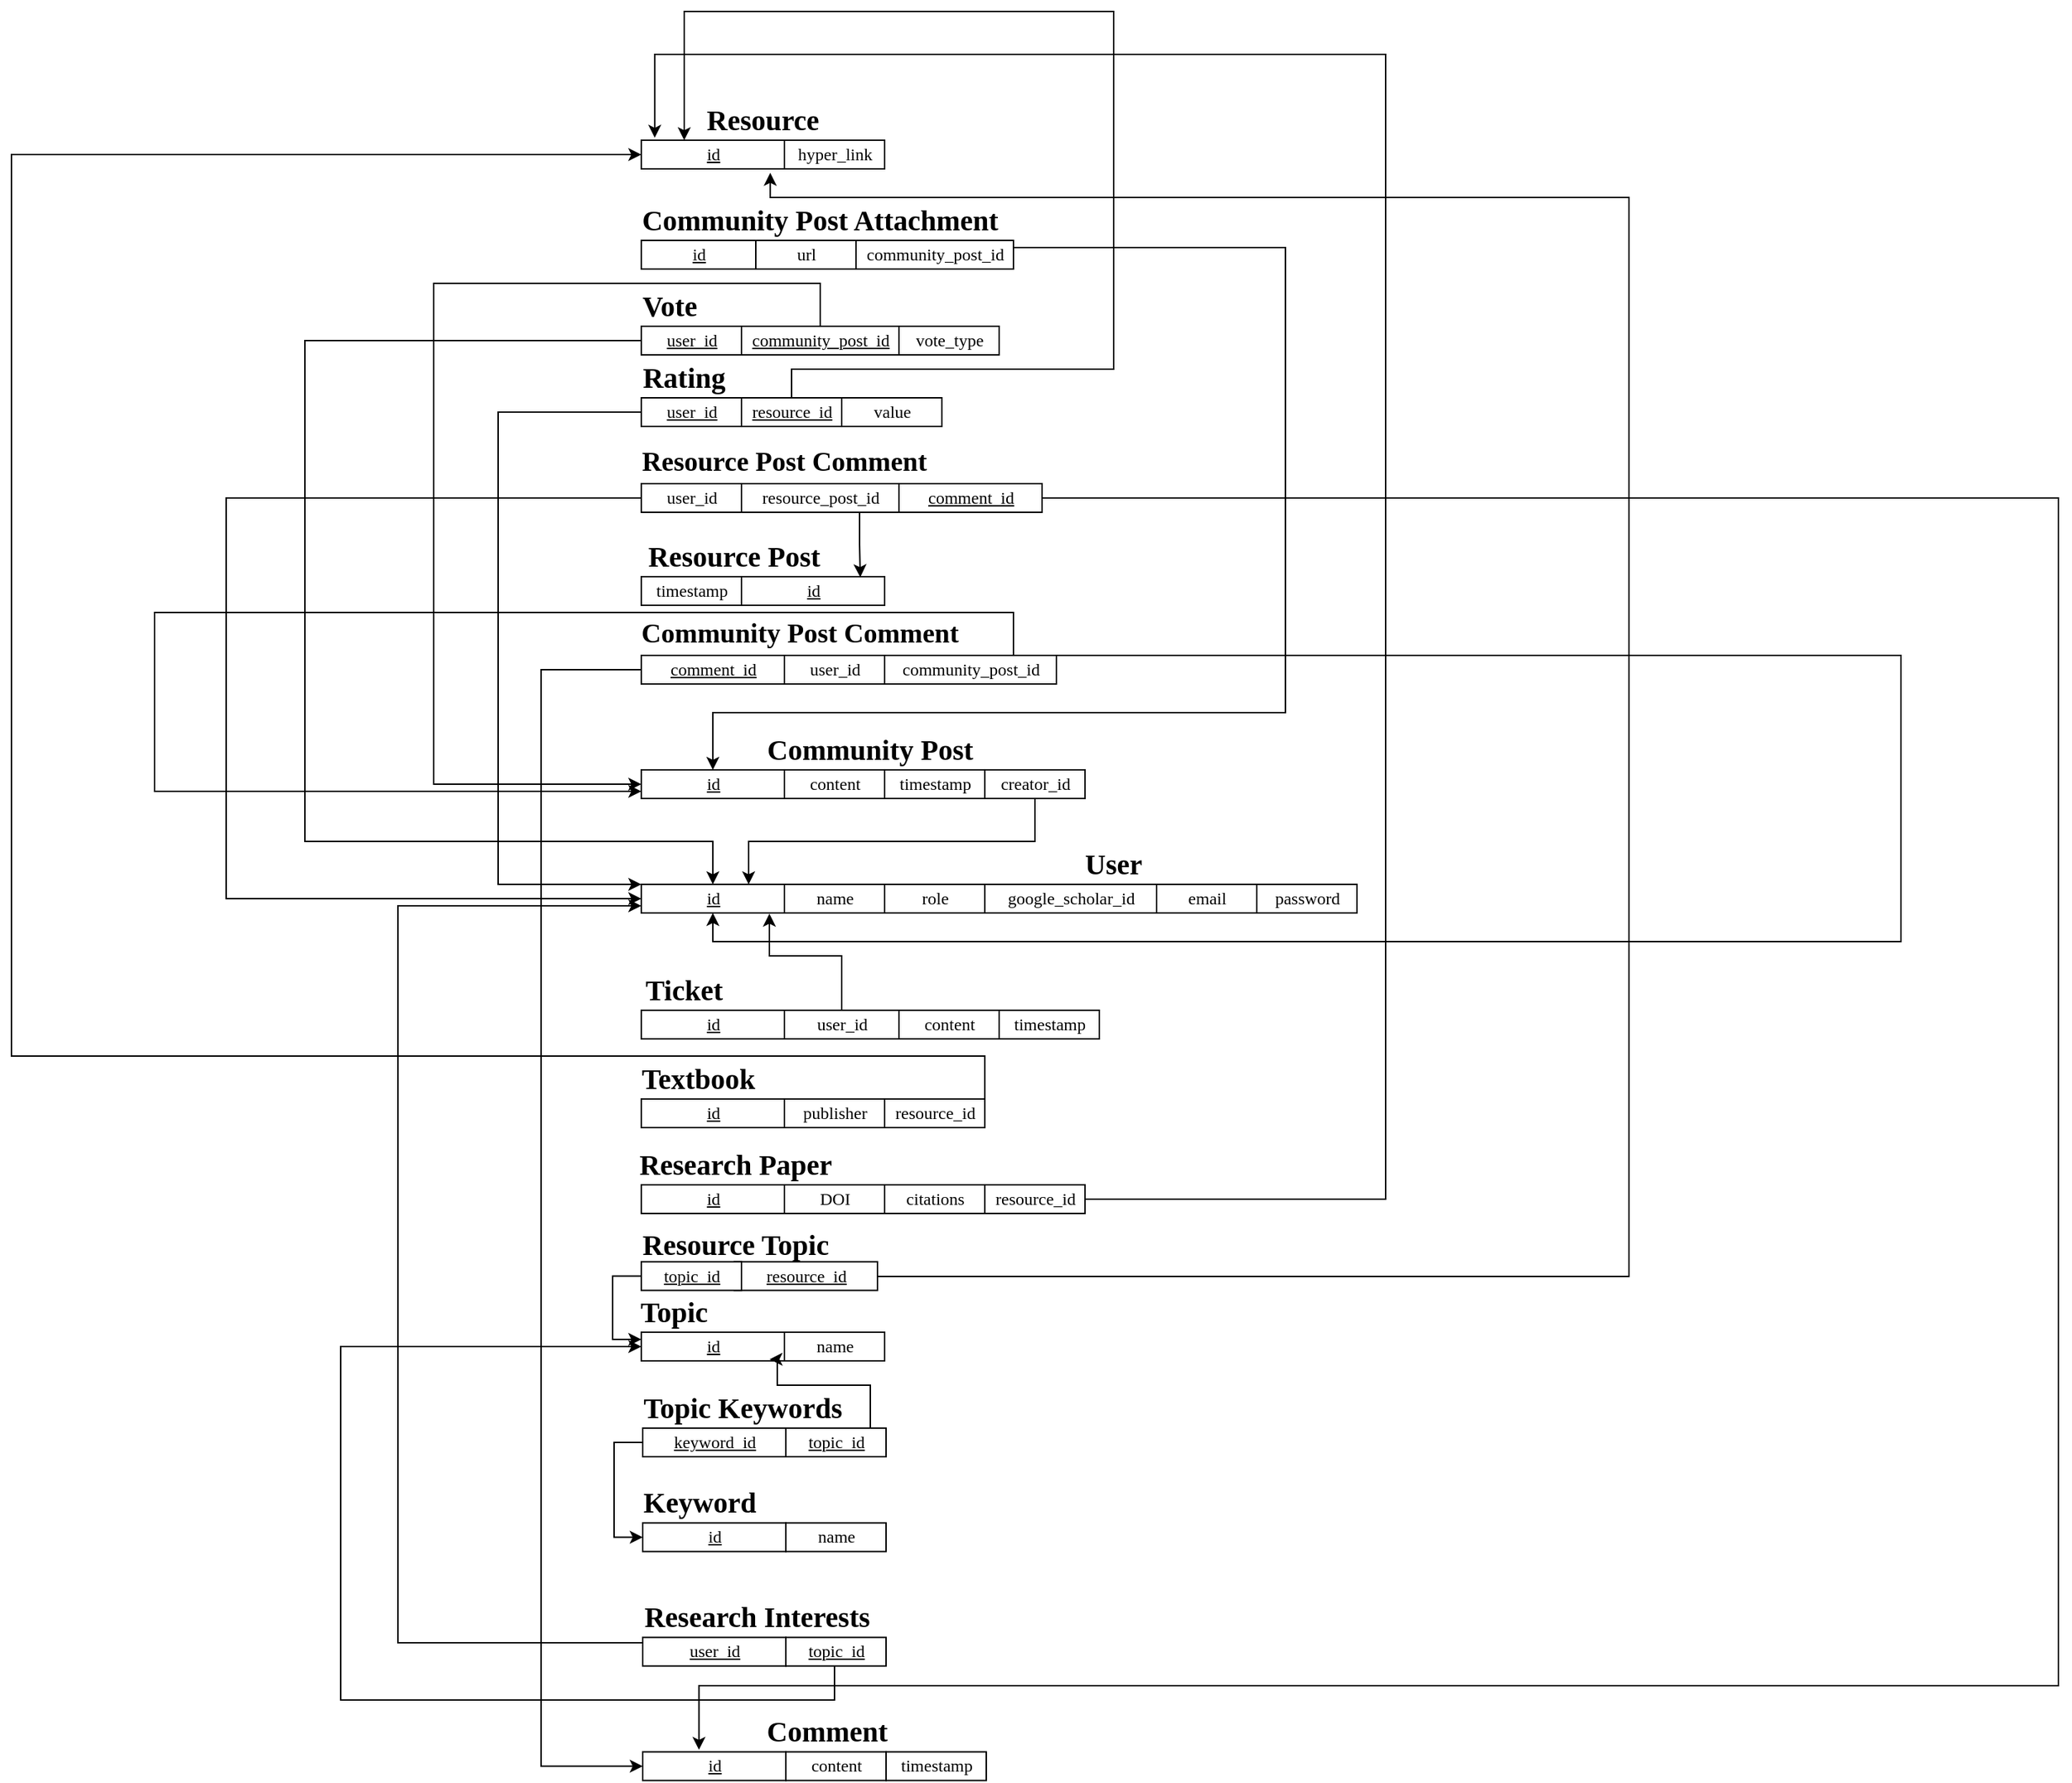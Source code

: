 <mxfile version="21.2.1" type="github">
  <diagram id="C5RBs43oDa-KdzZeNtuy" name="Page-1">
    <mxGraphModel dx="3555" dy="2361" grid="1" gridSize="10" guides="1" tooltips="1" connect="1" arrows="1" fold="1" page="1" pageScale="1" pageWidth="827" pageHeight="1169" math="0" shadow="0">
      <root>
        <mxCell id="WIyWlLk6GJQsqaUBKTNV-0" />
        <mxCell id="WIyWlLk6GJQsqaUBKTNV-1" parent="WIyWlLk6GJQsqaUBKTNV-0" />
        <mxCell id="l1KpTBiiVYSyApMP4u7i-6" value="&lt;span&gt;id&lt;/span&gt;" style="strokeWidth=1;fontStyle=4;html=1;fontFamily=Times New Roman;" parent="WIyWlLk6GJQsqaUBKTNV-1" vertex="1">
          <mxGeometry x="280" y="160" width="100" height="20" as="geometry" />
        </mxCell>
        <mxCell id="l1KpTBiiVYSyApMP4u7i-10" value="name" style="strokeWidth=1;fontStyle=0;html=1;fontFamily=Times New Roman;" parent="WIyWlLk6GJQsqaUBKTNV-1" vertex="1">
          <mxGeometry x="380.0" y="160" width="70" height="20" as="geometry" />
        </mxCell>
        <mxCell id="l1KpTBiiVYSyApMP4u7i-11" value="role" style="strokeWidth=1;fontStyle=0;html=1;fontFamily=Times New Roman;" parent="WIyWlLk6GJQsqaUBKTNV-1" vertex="1">
          <mxGeometry x="450.0" y="160" width="70" height="20" as="geometry" />
        </mxCell>
        <mxCell id="l1KpTBiiVYSyApMP4u7i-12" value="google_scholar_id" style="strokeWidth=1;fontStyle=0;html=1;fontFamily=Times New Roman;" parent="WIyWlLk6GJQsqaUBKTNV-1" vertex="1">
          <mxGeometry x="520" y="160" width="120" height="20" as="geometry" />
        </mxCell>
        <mxCell id="l1KpTBiiVYSyApMP4u7i-13" value="email" style="strokeWidth=1;fontStyle=0;html=1;fontFamily=Times New Roman;" parent="WIyWlLk6GJQsqaUBKTNV-1" vertex="1">
          <mxGeometry x="640" y="160" width="70" height="20" as="geometry" />
        </mxCell>
        <mxCell id="l1KpTBiiVYSyApMP4u7i-14" value="password" style="strokeWidth=1;fontStyle=0;html=1;fontFamily=Times New Roman;" parent="WIyWlLk6GJQsqaUBKTNV-1" vertex="1">
          <mxGeometry x="710" y="160" width="70" height="20" as="geometry" />
        </mxCell>
        <mxCell id="0" value="User" style="text;strokeColor=none;align=center;fillColor=none;html=1;verticalAlign=middle;whiteSpace=wrap;rounded=0;sketch=1;hachureGap=4;jiggle=2;curveFitting=1;fontFamily=Times New Roman;fontSize=20;fontStyle=1" parent="WIyWlLk6GJQsqaUBKTNV-1" vertex="1">
          <mxGeometry x="580" y="130" width="60" height="30" as="geometry" />
        </mxCell>
        <mxCell id="15" value="id" style="strokeWidth=1;fontStyle=4;html=1;fontFamily=Times New Roman;" parent="WIyWlLk6GJQsqaUBKTNV-1" vertex="1">
          <mxGeometry x="280" y="80" width="100" height="20" as="geometry" />
        </mxCell>
        <mxCell id="16" value="content" style="strokeWidth=1;fontStyle=0;html=1;fontFamily=Times New Roman;" parent="WIyWlLk6GJQsqaUBKTNV-1" vertex="1">
          <mxGeometry x="380" y="80" width="70" height="20" as="geometry" />
        </mxCell>
        <mxCell id="17" value="timestamp" style="strokeWidth=1;fontStyle=0;html=1;fontFamily=Times New Roman;" parent="WIyWlLk6GJQsqaUBKTNV-1" vertex="1">
          <mxGeometry x="450" y="80" width="70" height="20" as="geometry" />
        </mxCell>
        <mxCell id="21" value="Community Post" style="text;strokeColor=none;align=center;fillColor=none;html=1;verticalAlign=middle;whiteSpace=wrap;rounded=0;sketch=1;hachureGap=4;jiggle=2;curveFitting=1;fontFamily=Times New Roman;fontSize=20;fontStyle=1" parent="WIyWlLk6GJQsqaUBKTNV-1" vertex="1">
          <mxGeometry x="355" y="50" width="170" height="30" as="geometry" />
        </mxCell>
        <mxCell id="22" value="id" style="strokeWidth=1;fontStyle=4;html=1;fontFamily=Times New Roman;" parent="WIyWlLk6GJQsqaUBKTNV-1" vertex="1">
          <mxGeometry x="280" y="-360" width="100" height="20" as="geometry" />
        </mxCell>
        <mxCell id="23" value="hyper_link" style="strokeWidth=1;fontStyle=0;html=1;fontFamily=Times New Roman;" parent="WIyWlLk6GJQsqaUBKTNV-1" vertex="1">
          <mxGeometry x="380" y="-360" width="70" height="20" as="geometry" />
        </mxCell>
        <mxCell id="25" value="Resource" style="text;strokeColor=none;align=center;fillColor=none;html=1;verticalAlign=middle;whiteSpace=wrap;rounded=0;sketch=1;hachureGap=4;jiggle=2;curveFitting=1;fontFamily=Times New Roman;fontSize=20;fontStyle=1" parent="WIyWlLk6GJQsqaUBKTNV-1" vertex="1">
          <mxGeometry x="310" y="-390" width="110" height="30" as="geometry" />
        </mxCell>
        <mxCell id="26" value="id" style="strokeWidth=1;fontStyle=4;html=1;fontFamily=Times New Roman;" parent="WIyWlLk6GJQsqaUBKTNV-1" vertex="1">
          <mxGeometry x="350" y="-55" width="100" height="20" as="geometry" />
        </mxCell>
        <mxCell id="27" value="timestamp" style="strokeWidth=1;fontStyle=0;html=1;fontFamily=Times New Roman;" parent="WIyWlLk6GJQsqaUBKTNV-1" vertex="1">
          <mxGeometry x="280" y="-55" width="70" height="20" as="geometry" />
        </mxCell>
        <mxCell id="29" value="Resource Post" style="text;strokeColor=none;align=center;fillColor=none;html=1;verticalAlign=middle;whiteSpace=wrap;rounded=0;sketch=1;hachureGap=4;jiggle=2;curveFitting=1;fontFamily=Times New Roman;fontSize=20;fontStyle=1" parent="WIyWlLk6GJQsqaUBKTNV-1" vertex="1">
          <mxGeometry x="265" y="-80" width="160" height="20" as="geometry" />
        </mxCell>
        <mxCell id="30" value="id" style="strokeWidth=1;fontStyle=4;html=1;fontFamily=Times New Roman;" parent="WIyWlLk6GJQsqaUBKTNV-1" vertex="1">
          <mxGeometry x="280" y="310" width="100" height="20" as="geometry" />
        </mxCell>
        <mxCell id="31" value="publisher" style="strokeWidth=1;fontStyle=0;html=1;fontFamily=Times New Roman;" parent="WIyWlLk6GJQsqaUBKTNV-1" vertex="1">
          <mxGeometry x="380" y="310" width="70" height="20" as="geometry" />
        </mxCell>
        <mxCell id="32" value="Textbook" style="text;strokeColor=none;align=center;fillColor=none;html=1;verticalAlign=middle;whiteSpace=wrap;rounded=0;sketch=1;hachureGap=4;jiggle=2;curveFitting=1;fontFamily=Times New Roman;fontSize=20;fontStyle=1" parent="WIyWlLk6GJQsqaUBKTNV-1" vertex="1">
          <mxGeometry x="265" y="280" width="110" height="30" as="geometry" />
        </mxCell>
        <mxCell id="36" value="id" style="strokeWidth=1;fontStyle=4;html=1;fontFamily=Times New Roman;" parent="WIyWlLk6GJQsqaUBKTNV-1" vertex="1">
          <mxGeometry x="280" y="370" width="100" height="20" as="geometry" />
        </mxCell>
        <mxCell id="37" value="DOI" style="strokeWidth=1;fontStyle=0;html=1;fontFamily=Times New Roman;" parent="WIyWlLk6GJQsqaUBKTNV-1" vertex="1">
          <mxGeometry x="380" y="370" width="70" height="20" as="geometry" />
        </mxCell>
        <mxCell id="38" value="Research Paper" style="text;strokeColor=none;align=center;fillColor=none;html=1;verticalAlign=middle;whiteSpace=wrap;rounded=0;sketch=1;hachureGap=4;jiggle=2;curveFitting=1;fontFamily=Times New Roman;fontSize=20;fontStyle=1" parent="WIyWlLk6GJQsqaUBKTNV-1" vertex="1">
          <mxGeometry x="261" y="340" width="170" height="30" as="geometry" />
        </mxCell>
        <mxCell id="39" value="citations" style="strokeWidth=1;fontStyle=0;html=1;fontFamily=Times New Roman;" parent="WIyWlLk6GJQsqaUBKTNV-1" vertex="1">
          <mxGeometry x="450" y="370" width="70" height="20" as="geometry" />
        </mxCell>
        <mxCell id="40" value="id" style="strokeWidth=1;fontStyle=4;html=1;fontFamily=Times New Roman;" parent="WIyWlLk6GJQsqaUBKTNV-1" vertex="1">
          <mxGeometry x="281" y="766.25" width="100" height="20" as="geometry" />
        </mxCell>
        <mxCell id="41" value="content" style="strokeWidth=1;fontStyle=0;html=1;fontFamily=Times New Roman;" parent="WIyWlLk6GJQsqaUBKTNV-1" vertex="1">
          <mxGeometry x="381" y="766.25" width="70" height="20" as="geometry" />
        </mxCell>
        <mxCell id="42" value="Comment" style="text;strokeColor=none;align=center;fillColor=none;html=1;verticalAlign=middle;whiteSpace=wrap;rounded=0;sketch=1;hachureGap=4;jiggle=2;curveFitting=1;fontFamily=Times New Roman;fontSize=20;fontStyle=1" parent="WIyWlLk6GJQsqaUBKTNV-1" vertex="1">
          <mxGeometry x="355" y="736.25" width="110" height="30" as="geometry" />
        </mxCell>
        <mxCell id="43" value="timestamp" style="strokeWidth=1;fontStyle=0;html=1;fontFamily=Times New Roman;" parent="WIyWlLk6GJQsqaUBKTNV-1" vertex="1">
          <mxGeometry x="451" y="766.25" width="70" height="20" as="geometry" />
        </mxCell>
        <mxCell id="117" style="edgeStyle=orthogonalEdgeStyle;rounded=0;orthogonalLoop=1;jettySize=auto;html=1;fontFamily=Times New Roman;fontSize=19;exitX=0.5;exitY=0;exitDx=0;exitDy=0;entryX=0;entryY=1;entryDx=0;entryDy=0;" parent="WIyWlLk6GJQsqaUBKTNV-1" source="45" target="25" edge="1">
          <mxGeometry relative="1" as="geometry">
            <Array as="points">
              <mxPoint x="385" y="-200" />
              <mxPoint x="610" y="-200" />
              <mxPoint x="610" y="-450" />
              <mxPoint x="310" y="-450" />
            </Array>
          </mxGeometry>
        </mxCell>
        <mxCell id="45" value="resource_id" style="strokeWidth=1;fontStyle=4;html=1;fontFamily=Times New Roman;" parent="WIyWlLk6GJQsqaUBKTNV-1" vertex="1">
          <mxGeometry x="350.0" y="-180" width="70" height="20" as="geometry" />
        </mxCell>
        <mxCell id="46" value="Rating" style="text;strokeColor=none;align=center;fillColor=none;html=1;verticalAlign=middle;whiteSpace=wrap;rounded=0;sketch=1;hachureGap=4;jiggle=2;curveFitting=1;fontFamily=Times New Roman;fontSize=20;fontStyle=1" parent="WIyWlLk6GJQsqaUBKTNV-1" vertex="1">
          <mxGeometry x="265" y="-210" width="90" height="30" as="geometry" />
        </mxCell>
        <mxCell id="118" style="edgeStyle=orthogonalEdgeStyle;rounded=0;orthogonalLoop=1;jettySize=auto;html=1;;fontFamily=Times New Roman;fontSize=19;exitX=0;exitY=0.5;exitDx=0;exitDy=0;" parent="WIyWlLk6GJQsqaUBKTNV-1" target="l1KpTBiiVYSyApMP4u7i-6" edge="1" source="47">
          <mxGeometry relative="1" as="geometry">
            <Array as="points">
              <mxPoint x="180" y="-170" />
              <mxPoint x="180" y="160" />
            </Array>
            <mxPoint x="270" y="540" as="sourcePoint" />
            <mxPoint x="230" y="230" as="targetPoint" />
          </mxGeometry>
        </mxCell>
        <mxCell id="47" value="user_id" style="strokeWidth=1;fontStyle=4;html=1;fontFamily=Times New Roman;" parent="WIyWlLk6GJQsqaUBKTNV-1" vertex="1">
          <mxGeometry x="280.0" y="-180" width="70" height="20" as="geometry" />
        </mxCell>
        <mxCell id="48" value="value" style="strokeWidth=1;fontStyle=0;html=1;fontFamily=Times New Roman;" parent="WIyWlLk6GJQsqaUBKTNV-1" vertex="1">
          <mxGeometry x="420.0" y="-180" width="70" height="20" as="geometry" />
        </mxCell>
        <mxCell id="50" value="vote_type" style="strokeWidth=1;fontStyle=0;html=1;fontFamily=Times New Roman;" parent="WIyWlLk6GJQsqaUBKTNV-1" vertex="1">
          <mxGeometry x="460.0" y="-230" width="70" height="20" as="geometry" />
        </mxCell>
        <mxCell id="51" value="Vote" style="text;strokeColor=none;align=center;fillColor=none;html=1;verticalAlign=middle;whiteSpace=wrap;rounded=0;sketch=1;hachureGap=4;jiggle=2;curveFitting=1;fontFamily=Times New Roman;fontSize=20;fontStyle=1" parent="WIyWlLk6GJQsqaUBKTNV-1" vertex="1">
          <mxGeometry x="255" y="-260" width="90" height="30" as="geometry" />
        </mxCell>
        <mxCell id="119" style="edgeStyle=orthogonalEdgeStyle;rounded=0;orthogonalLoop=1;jettySize=auto;html=1;;entryX=0.5;entryY=0;entryDx=0;entryDy=0;fontFamily=Times New Roman;fontSize=19;" parent="WIyWlLk6GJQsqaUBKTNV-1" source="52" target="l1KpTBiiVYSyApMP4u7i-6" edge="1">
          <mxGeometry relative="1" as="geometry">
            <Array as="points">
              <mxPoint x="45" y="-220" />
              <mxPoint x="45" y="130" />
              <mxPoint x="330" y="130" />
            </Array>
          </mxGeometry>
        </mxCell>
        <mxCell id="52" value="user_id" style="strokeWidth=1;fontStyle=4;html=1;fontFamily=Times New Roman;" parent="WIyWlLk6GJQsqaUBKTNV-1" vertex="1">
          <mxGeometry x="280.0" y="-230" width="70" height="20" as="geometry" />
        </mxCell>
        <mxCell id="120" style="edgeStyle=orthogonalEdgeStyle;rounded=0;orthogonalLoop=1;jettySize=auto;html=1;;fontFamily=Times New Roman;fontSize=19;" parent="WIyWlLk6GJQsqaUBKTNV-1" source="53" target="15" edge="1">
          <mxGeometry relative="1" as="geometry">
            <Array as="points">
              <mxPoint x="405" y="-260" />
              <mxPoint x="135" y="-260" />
              <mxPoint x="135" y="90" />
            </Array>
            <mxPoint x="1400" y="90" as="targetPoint" />
          </mxGeometry>
        </mxCell>
        <mxCell id="53" value="community_post_id" style="strokeWidth=1;fontStyle=4;html=1;fontFamily=Times New Roman;" parent="WIyWlLk6GJQsqaUBKTNV-1" vertex="1">
          <mxGeometry x="350" y="-230" width="110" height="20" as="geometry" />
        </mxCell>
        <mxCell id="54" value="id" style="strokeWidth=1;fontStyle=4;html=1;fontFamily=Times New Roman;" parent="WIyWlLk6GJQsqaUBKTNV-1" vertex="1">
          <mxGeometry x="280" y="248" width="100" height="20" as="geometry" />
        </mxCell>
        <mxCell id="55" value="content" style="strokeWidth=1;fontStyle=0;html=1;fontFamily=Times New Roman;" parent="WIyWlLk6GJQsqaUBKTNV-1" vertex="1">
          <mxGeometry x="460.0" y="248" width="70" height="20" as="geometry" />
        </mxCell>
        <mxCell id="56" value="Ticket" style="text;strokeColor=none;align=center;fillColor=none;html=1;verticalAlign=middle;whiteSpace=wrap;rounded=0;sketch=1;hachureGap=4;jiggle=2;curveFitting=1;fontFamily=Times New Roman;fontSize=20;fontStyle=1" parent="WIyWlLk6GJQsqaUBKTNV-1" vertex="1">
          <mxGeometry x="280" y="218" width="60" height="30" as="geometry" />
        </mxCell>
        <mxCell id="57" value="timestamp" style="strokeWidth=1;fontStyle=0;html=1;fontFamily=Times New Roman;" parent="WIyWlLk6GJQsqaUBKTNV-1" vertex="1">
          <mxGeometry x="530.0" y="248" width="70" height="20" as="geometry" />
        </mxCell>
        <mxCell id="121" style="edgeStyle=orthogonalEdgeStyle;rounded=0;orthogonalLoop=1;jettySize=auto;html=1;;entryX=0.895;entryY=1.027;entryDx=0;entryDy=0;entryPerimeter=0;fontFamily=Times New Roman;fontSize=19;exitX=0.5;exitY=0;exitDx=0;exitDy=0;" parent="WIyWlLk6GJQsqaUBKTNV-1" source="58" target="l1KpTBiiVYSyApMP4u7i-6" edge="1">
          <mxGeometry relative="1" as="geometry">
            <Array as="points">
              <mxPoint x="420" y="210" />
              <mxPoint x="370" y="210" />
            </Array>
          </mxGeometry>
        </mxCell>
        <mxCell id="58" value="user_id" style="strokeWidth=1;fontStyle=0;html=1;fontFamily=Times New Roman;" parent="WIyWlLk6GJQsqaUBKTNV-1" vertex="1">
          <mxGeometry x="380" y="248" width="80" height="20" as="geometry" />
        </mxCell>
        <mxCell id="68" style="edgeStyle=orthogonalEdgeStyle;rounded=0;orthogonalLoop=1;jettySize=auto;html=1;;entryX=0;entryY=0.5;entryDx=0;entryDy=0;fontFamily=Times New Roman;fontSize=16;exitX=0;exitY=0.5;exitDx=0;exitDy=0;horizontal=0;" parent="WIyWlLk6GJQsqaUBKTNV-1" source="63" target="40" edge="1">
          <mxGeometry relative="1" as="geometry">
            <Array as="points">
              <mxPoint x="210" y="10" />
              <mxPoint x="210" y="776" />
            </Array>
          </mxGeometry>
        </mxCell>
        <mxCell id="63" value="comment_id" style="strokeWidth=1;fontStyle=4;html=1;fontFamily=Times New Roman;" parent="WIyWlLk6GJQsqaUBKTNV-1" vertex="1">
          <mxGeometry x="280" width="100" height="20" as="geometry" />
        </mxCell>
        <mxCell id="123" style="edgeStyle=orthogonalEdgeStyle;rounded=0;orthogonalLoop=1;jettySize=auto;html=1;;entryX=0.5;entryY=1;entryDx=0;entryDy=0;fontFamily=Times New Roman;fontSize=19;exitX=0.5;exitY=1;exitDx=0;exitDy=0;" parent="WIyWlLk6GJQsqaUBKTNV-1" source="65" target="l1KpTBiiVYSyApMP4u7i-6" edge="1">
          <mxGeometry relative="1" as="geometry">
            <Array as="points">
              <mxPoint x="1160" y="200" />
              <mxPoint x="330" y="200" />
            </Array>
          </mxGeometry>
        </mxCell>
        <mxCell id="64" value="user_id" style="strokeWidth=1;fontStyle=0;html=1;fontFamily=Times New Roman;" parent="WIyWlLk6GJQsqaUBKTNV-1" vertex="1">
          <mxGeometry x="380" width="70" height="20" as="geometry" />
        </mxCell>
        <mxCell id="65" value="Community Post Comment" style="text;strokeColor=none;align=center;fillColor=none;html=1;verticalAlign=middle;whiteSpace=wrap;rounded=0;sketch=1;hachureGap=4;jiggle=2;curveFitting=1;fontFamily=Times New Roman;fontSize=19;fontStyle=1" parent="WIyWlLk6GJQsqaUBKTNV-1" vertex="1">
          <mxGeometry x="261" y="-30" width="260" height="30" as="geometry" />
        </mxCell>
        <mxCell id="122" style="edgeStyle=orthogonalEdgeStyle;rounded=0;orthogonalLoop=1;jettySize=auto;html=1;;fontFamily=Times New Roman;fontSize=19;exitX=0.75;exitY=0;exitDx=0;exitDy=0;entryX=0;entryY=0.75;entryDx=0;entryDy=0;" parent="WIyWlLk6GJQsqaUBKTNV-1" source="66" target="15" edge="1">
          <mxGeometry relative="1" as="geometry">
            <Array as="points">
              <mxPoint x="540" y="-30" />
              <mxPoint x="-60" y="-30" />
              <mxPoint x="-60" y="95" />
            </Array>
            <mxPoint x="1000" y="60" as="targetPoint" />
          </mxGeometry>
        </mxCell>
        <mxCell id="66" value="community_post_id" style="strokeWidth=1;fontStyle=0;html=1;fontFamily=Times New Roman;" parent="WIyWlLk6GJQsqaUBKTNV-1" vertex="1">
          <mxGeometry x="450" width="120" height="20" as="geometry" />
        </mxCell>
        <mxCell id="VzL5e_v8ECT08JJZFIV7-141" style="edgeStyle=orthogonalEdgeStyle;rounded=0;orthogonalLoop=1;jettySize=auto;html=1;exitX=1;exitY=0.5;exitDx=0;exitDy=0;fontFamily=Times New Roman;entryX=0.393;entryY=-0.072;entryDx=0;entryDy=0;entryPerimeter=0;" parent="WIyWlLk6GJQsqaUBKTNV-1" source="70" target="40" edge="1">
          <mxGeometry relative="1" as="geometry">
            <mxPoint x="320" y="760" as="targetPoint" />
            <Array as="points">
              <mxPoint x="1270" y="-110" />
              <mxPoint x="1270" y="720" />
              <mxPoint x="320" y="720" />
            </Array>
          </mxGeometry>
        </mxCell>
        <mxCell id="70" value="comment_id" style="strokeWidth=1;fontStyle=4;html=1;fontFamily=Times New Roman;" parent="WIyWlLk6GJQsqaUBKTNV-1" vertex="1">
          <mxGeometry x="460" y="-120" width="100" height="20" as="geometry" />
        </mxCell>
        <mxCell id="126" style="edgeStyle=orthogonalEdgeStyle;rounded=0;orthogonalLoop=1;jettySize=auto;html=1;;fontFamily=Times New Roman;fontSize=19;exitX=0;exitY=0.5;exitDx=0;exitDy=0;" parent="WIyWlLk6GJQsqaUBKTNV-1" source="71" edge="1">
          <mxGeometry relative="1" as="geometry">
            <mxPoint x="280" y="170" as="targetPoint" />
            <Array as="points">
              <mxPoint x="-10" y="-110" />
              <mxPoint x="-10" y="170" />
            </Array>
          </mxGeometry>
        </mxCell>
        <mxCell id="71" value="user_id" style="strokeWidth=1;fontStyle=0;html=1;fontFamily=Times New Roman;" parent="WIyWlLk6GJQsqaUBKTNV-1" vertex="1">
          <mxGeometry x="280" y="-120" width="70" height="20" as="geometry" />
        </mxCell>
        <mxCell id="72" value="Resource Post Comment" style="text;strokeColor=none;align=center;fillColor=none;html=1;verticalAlign=middle;whiteSpace=wrap;rounded=0;sketch=1;hachureGap=4;jiggle=2;curveFitting=1;fontFamily=Times New Roman;fontSize=19;fontStyle=1" parent="WIyWlLk6GJQsqaUBKTNV-1" vertex="1">
          <mxGeometry x="250" y="-150" width="260" height="30" as="geometry" />
        </mxCell>
        <mxCell id="imE6QKsBFbqvAE9hHsYf-133" style="edgeStyle=orthogonalEdgeStyle;rounded=0;orthogonalLoop=1;jettySize=auto;html=1;exitX=0.75;exitY=1;exitDx=0;exitDy=0;entryX=0.83;entryY=0.018;entryDx=0;entryDy=0;entryPerimeter=0;" edge="1" parent="WIyWlLk6GJQsqaUBKTNV-1" source="73" target="26">
          <mxGeometry relative="1" as="geometry" />
        </mxCell>
        <mxCell id="73" value="resource_post_id" style="strokeWidth=1;fontStyle=0;html=1;fontFamily=Times New Roman;" parent="WIyWlLk6GJQsqaUBKTNV-1" vertex="1">
          <mxGeometry x="350" y="-120" width="110" height="20" as="geometry" />
        </mxCell>
        <mxCell id="116" style="edgeStyle=orthogonalEdgeStyle;rounded=0;orthogonalLoop=1;jettySize=auto;html=1;;entryX=0.094;entryY=-0.087;entryDx=0;entryDy=0;fontFamily=Times New Roman;fontSize=19;exitX=1;exitY=0.5;exitDx=0;exitDy=0;entryPerimeter=0;" parent="WIyWlLk6GJQsqaUBKTNV-1" source="76" target="22" edge="1">
          <mxGeometry relative="1" as="geometry">
            <mxPoint x="675.0" y="380" as="sourcePoint" />
            <Array as="points">
              <mxPoint x="800" y="380" />
              <mxPoint x="800" y="-420" />
              <mxPoint x="289" y="-420" />
            </Array>
          </mxGeometry>
        </mxCell>
        <mxCell id="76" value="resource_id" style="strokeWidth=1;fontStyle=0;html=1;fontFamily=Times New Roman;" parent="WIyWlLk6GJQsqaUBKTNV-1" vertex="1">
          <mxGeometry x="520" y="370" width="70" height="20" as="geometry" />
        </mxCell>
        <mxCell id="115" style="edgeStyle=orthogonalEdgeStyle;rounded=0;orthogonalLoop=1;jettySize=auto;html=1;;entryX=0;entryY=0.5;entryDx=0;entryDy=0;fontFamily=Times New Roman;fontSize=19;exitX=1;exitY=0.5;exitDx=0;exitDy=0;" parent="WIyWlLk6GJQsqaUBKTNV-1" source="77" target="22" edge="1">
          <mxGeometry relative="1" as="geometry">
            <Array as="points">
              <mxPoint x="520" y="280" />
              <mxPoint x="-160" y="280" />
              <mxPoint x="-160" y="-350" />
            </Array>
          </mxGeometry>
        </mxCell>
        <mxCell id="77" value="resource_id" style="strokeWidth=1;fontStyle=0;html=1;fontFamily=Times New Roman;" parent="WIyWlLk6GJQsqaUBKTNV-1" vertex="1">
          <mxGeometry x="450" y="310" width="70" height="20" as="geometry" />
        </mxCell>
        <mxCell id="80" style="edgeStyle=orthogonalEdgeStyle;rounded=0;orthogonalLoop=1;jettySize=auto;html=1;;entryX=0.75;entryY=0;entryDx=0;entryDy=0;fontFamily=Times New Roman;fontSize=19;exitX=0.5;exitY=1;exitDx=0;exitDy=0;" parent="WIyWlLk6GJQsqaUBKTNV-1" source="79" target="l1KpTBiiVYSyApMP4u7i-6" edge="1">
          <mxGeometry relative="1" as="geometry" />
        </mxCell>
        <mxCell id="79" value="creator_id" style="strokeWidth=1;fontStyle=0;html=1;fontFamily=Times New Roman;" parent="WIyWlLk6GJQsqaUBKTNV-1" vertex="1">
          <mxGeometry x="520" y="80" width="70" height="20" as="geometry" />
        </mxCell>
        <mxCell id="81" value="id" style="strokeWidth=1;fontStyle=4;html=1;fontFamily=Times New Roman;" parent="WIyWlLk6GJQsqaUBKTNV-1" vertex="1">
          <mxGeometry x="280" y="-290" width="80" height="20" as="geometry" />
        </mxCell>
        <mxCell id="82" value="url" style="strokeWidth=1;fontStyle=0;html=1;fontFamily=Times New Roman;" parent="WIyWlLk6GJQsqaUBKTNV-1" vertex="1">
          <mxGeometry x="360" y="-290" width="70" height="20" as="geometry" />
        </mxCell>
        <mxCell id="83" value="Community Post Attachment" style="text;strokeColor=none;align=center;fillColor=none;html=1;verticalAlign=middle;whiteSpace=wrap;rounded=0;sketch=1;hachureGap=4;jiggle=2;curveFitting=1;fontFamily=Times New Roman;fontSize=20;fontStyle=1" parent="WIyWlLk6GJQsqaUBKTNV-1" vertex="1">
          <mxGeometry x="265" y="-320" width="280" height="30" as="geometry" />
        </mxCell>
        <mxCell id="VzL5e_v8ECT08JJZFIV7-140" style="edgeStyle=orthogonalEdgeStyle;rounded=0;orthogonalLoop=1;jettySize=auto;html=1;exitX=1;exitY=0.25;exitDx=0;exitDy=0;entryX=0.5;entryY=0;entryDx=0;entryDy=0;fontFamily=Times New Roman;" parent="WIyWlLk6GJQsqaUBKTNV-1" source="84" target="15" edge="1">
          <mxGeometry relative="1" as="geometry">
            <mxPoint x="-367.5" y="140" as="targetPoint" />
            <mxPoint x="252.5" y="30" as="sourcePoint" />
            <Array as="points">
              <mxPoint x="730" y="-285" />
              <mxPoint x="730" y="40" />
              <mxPoint x="330" y="40" />
            </Array>
          </mxGeometry>
        </mxCell>
        <mxCell id="84" value="community_post_id" style="strokeWidth=1;fontStyle=0;html=1;fontFamily=Times New Roman;" parent="WIyWlLk6GJQsqaUBKTNV-1" vertex="1">
          <mxGeometry x="430" y="-290" width="110" height="20" as="geometry" />
        </mxCell>
        <mxCell id="86" value="id" style="strokeWidth=1;fontStyle=4;html=1;fontFamily=Times New Roman;" parent="WIyWlLk6GJQsqaUBKTNV-1" vertex="1">
          <mxGeometry x="280" y="473" width="100" height="20" as="geometry" />
        </mxCell>
        <mxCell id="87" value="name" style="strokeWidth=1;fontStyle=0;html=1;fontFamily=Times New Roman;" parent="WIyWlLk6GJQsqaUBKTNV-1" vertex="1">
          <mxGeometry x="380.0" y="473" width="70" height="20" as="geometry" />
        </mxCell>
        <mxCell id="88" value="Topic" style="text;strokeColor=none;align=center;fillColor=none;html=1;verticalAlign=middle;whiteSpace=wrap;rounded=0;sketch=1;hachureGap=4;jiggle=2;curveFitting=1;fontFamily=Times New Roman;fontSize=20;fontStyle=1" parent="WIyWlLk6GJQsqaUBKTNV-1" vertex="1">
          <mxGeometry x="218" y="442.75" width="170" height="30" as="geometry" />
        </mxCell>
        <mxCell id="90" value="id" style="strokeWidth=1;fontStyle=4;html=1;fontFamily=Times New Roman;" parent="WIyWlLk6GJQsqaUBKTNV-1" vertex="1">
          <mxGeometry x="281" y="606.25" width="100" height="20" as="geometry" />
        </mxCell>
        <mxCell id="91" value="name" style="strokeWidth=1;fontStyle=0;html=1;fontFamily=Times New Roman;" parent="WIyWlLk6GJQsqaUBKTNV-1" vertex="1">
          <mxGeometry x="381.0" y="606.25" width="70" height="20" as="geometry" />
        </mxCell>
        <mxCell id="92" value="Keyword" style="text;strokeColor=none;align=center;fillColor=none;html=1;verticalAlign=middle;whiteSpace=wrap;rounded=0;sketch=1;hachureGap=4;jiggle=2;curveFitting=1;fontFamily=Times New Roman;fontSize=20;fontStyle=1" parent="WIyWlLk6GJQsqaUBKTNV-1" vertex="1">
          <mxGeometry x="271" y="576.25" width="100" height="30" as="geometry" />
        </mxCell>
        <mxCell id="VzL5e_v8ECT08JJZFIV7-133" style="edgeStyle=orthogonalEdgeStyle;rounded=0;orthogonalLoop=1;jettySize=auto;html=1;exitX=0;exitY=0.5;exitDx=0;exitDy=0;entryX=0;entryY=0.5;entryDx=0;entryDy=0;fontFamily=Times New Roman;" parent="WIyWlLk6GJQsqaUBKTNV-1" source="95" target="90" edge="1">
          <mxGeometry relative="1" as="geometry" />
        </mxCell>
        <mxCell id="95" value="keyword_id" style="strokeWidth=1;fontStyle=4;html=1;fontFamily=Times New Roman;" parent="WIyWlLk6GJQsqaUBKTNV-1" vertex="1">
          <mxGeometry x="281" y="540" width="100" height="20" as="geometry" />
        </mxCell>
        <mxCell id="VzL5e_v8ECT08JJZFIV7-137" style="edgeStyle=orthogonalEdgeStyle;rounded=0;orthogonalLoop=1;jettySize=auto;html=1;exitX=0.5;exitY=0;exitDx=0;exitDy=0;entryX=0.896;entryY=0.946;entryDx=0;entryDy=0;entryPerimeter=0;fontFamily=Times New Roman;" parent="WIyWlLk6GJQsqaUBKTNV-1" source="96" target="86" edge="1">
          <mxGeometry relative="1" as="geometry">
            <mxPoint x="350.2" y="525" as="targetPoint" />
            <Array as="points">
              <mxPoint x="440" y="556" />
              <mxPoint x="440" y="510" />
              <mxPoint x="375" y="510" />
            </Array>
          </mxGeometry>
        </mxCell>
        <mxCell id="96" value="topic_id" style="strokeWidth=1;fontStyle=4;html=1;fontFamily=Times New Roman;" parent="WIyWlLk6GJQsqaUBKTNV-1" vertex="1">
          <mxGeometry x="381.0" y="540" width="70" height="20" as="geometry" />
        </mxCell>
        <mxCell id="97" value="Topic Keywords" style="text;strokeColor=none;align=center;fillColor=none;html=1;verticalAlign=middle;whiteSpace=wrap;rounded=0;sketch=1;hachureGap=4;jiggle=2;curveFitting=1;fontFamily=Times New Roman;fontSize=20;fontStyle=1" parent="WIyWlLk6GJQsqaUBKTNV-1" vertex="1">
          <mxGeometry x="271" y="510" width="160" height="30" as="geometry" />
        </mxCell>
        <mxCell id="VzL5e_v8ECT08JJZFIV7-148" style="edgeStyle=orthogonalEdgeStyle;rounded=0;orthogonalLoop=1;jettySize=auto;html=1;exitX=1;exitY=0.25;exitDx=0;exitDy=0;entryX=0.901;entryY=1.139;entryDx=0;entryDy=0;fontFamily=Times New Roman;entryPerimeter=0;" parent="WIyWlLk6GJQsqaUBKTNV-1" source="103" target="22" edge="1">
          <mxGeometry relative="1" as="geometry">
            <mxPoint x="680.0" y="563.75" as="sourcePoint" />
            <Array as="points">
              <mxPoint x="445" y="434" />
              <mxPoint x="970" y="434" />
              <mxPoint x="970" y="-320" />
              <mxPoint x="370" y="-320" />
            </Array>
          </mxGeometry>
        </mxCell>
        <mxCell id="103" value="resource_id" style="strokeWidth=1;fontStyle=4;html=1;fontFamily=Times New Roman;" parent="WIyWlLk6GJQsqaUBKTNV-1" vertex="1">
          <mxGeometry x="345" y="423.75" width="100" height="20" as="geometry" />
        </mxCell>
        <mxCell id="VzL5e_v8ECT08JJZFIV7-149" style="edgeStyle=orthogonalEdgeStyle;rounded=0;orthogonalLoop=1;jettySize=auto;html=1;exitX=0;exitY=0.5;exitDx=0;exitDy=0;fontFamily=Times New Roman;entryX=0;entryY=0.25;entryDx=0;entryDy=0;" parent="WIyWlLk6GJQsqaUBKTNV-1" source="104" target="86" edge="1">
          <mxGeometry relative="1" as="geometry">
            <mxPoint x="180" y="520" as="targetPoint" />
            <Array as="points">
              <mxPoint x="260" y="434" />
              <mxPoint x="260" y="478" />
            </Array>
          </mxGeometry>
        </mxCell>
        <mxCell id="104" value="topic_id" style="strokeWidth=1;fontStyle=4;html=1;fontFamily=Times New Roman;" parent="WIyWlLk6GJQsqaUBKTNV-1" vertex="1">
          <mxGeometry x="280.0" y="423.75" width="70" height="20" as="geometry" />
        </mxCell>
        <mxCell id="105" value="Resource Topic" style="text;strokeColor=none;align=center;fillColor=none;html=1;verticalAlign=middle;whiteSpace=wrap;rounded=0;sketch=1;hachureGap=4;jiggle=2;curveFitting=1;fontFamily=Times New Roman;fontSize=20;fontStyle=1" parent="WIyWlLk6GJQsqaUBKTNV-1" vertex="1">
          <mxGeometry x="266" y="405" width="160" height="12.5" as="geometry" />
        </mxCell>
        <mxCell id="VzL5e_v8ECT08JJZFIV7-138" style="edgeStyle=orthogonalEdgeStyle;rounded=0;orthogonalLoop=1;jettySize=auto;html=1;exitX=0;exitY=0.5;exitDx=0;exitDy=0;entryX=0;entryY=0.75;entryDx=0;entryDy=0;fontFamily=Times New Roman;" parent="WIyWlLk6GJQsqaUBKTNV-1" source="108" target="l1KpTBiiVYSyApMP4u7i-6" edge="1">
          <mxGeometry relative="1" as="geometry">
            <Array as="points">
              <mxPoint x="281" y="690" />
              <mxPoint x="110" y="690" />
              <mxPoint x="110" y="175" />
            </Array>
          </mxGeometry>
        </mxCell>
        <mxCell id="108" value="user_id" style="strokeWidth=1;fontStyle=4;html=1;fontFamily=Times New Roman;" parent="WIyWlLk6GJQsqaUBKTNV-1" vertex="1">
          <mxGeometry x="281" y="686.25" width="100" height="20" as="geometry" />
        </mxCell>
        <mxCell id="VzL5e_v8ECT08JJZFIV7-143" style="edgeStyle=orthogonalEdgeStyle;rounded=0;orthogonalLoop=1;jettySize=auto;html=1;exitX=0.5;exitY=1;exitDx=0;exitDy=0;entryX=0;entryY=0.5;entryDx=0;entryDy=0;fontFamily=Times New Roman;" parent="WIyWlLk6GJQsqaUBKTNV-1" source="109" target="86" edge="1">
          <mxGeometry relative="1" as="geometry">
            <Array as="points">
              <mxPoint x="416" y="700" />
              <mxPoint x="415" y="700" />
              <mxPoint x="415" y="730" />
              <mxPoint x="70" y="730" />
              <mxPoint x="70" y="483" />
            </Array>
          </mxGeometry>
        </mxCell>
        <mxCell id="109" value="topic_id" style="strokeWidth=1;fontStyle=4;html=1;fontFamily=Times New Roman;" parent="WIyWlLk6GJQsqaUBKTNV-1" vertex="1">
          <mxGeometry x="381.0" y="686.25" width="70" height="20" as="geometry" />
        </mxCell>
        <mxCell id="110" value="Research Interests" style="text;strokeColor=none;align=center;fillColor=none;html=1;verticalAlign=middle;whiteSpace=wrap;rounded=0;sketch=1;hachureGap=4;jiggle=2;curveFitting=1;fontFamily=Times New Roman;fontSize=20;fontStyle=1" parent="WIyWlLk6GJQsqaUBKTNV-1" vertex="1">
          <mxGeometry x="266" y="656.25" width="190" height="30" as="geometry" />
        </mxCell>
      </root>
    </mxGraphModel>
  </diagram>
</mxfile>
